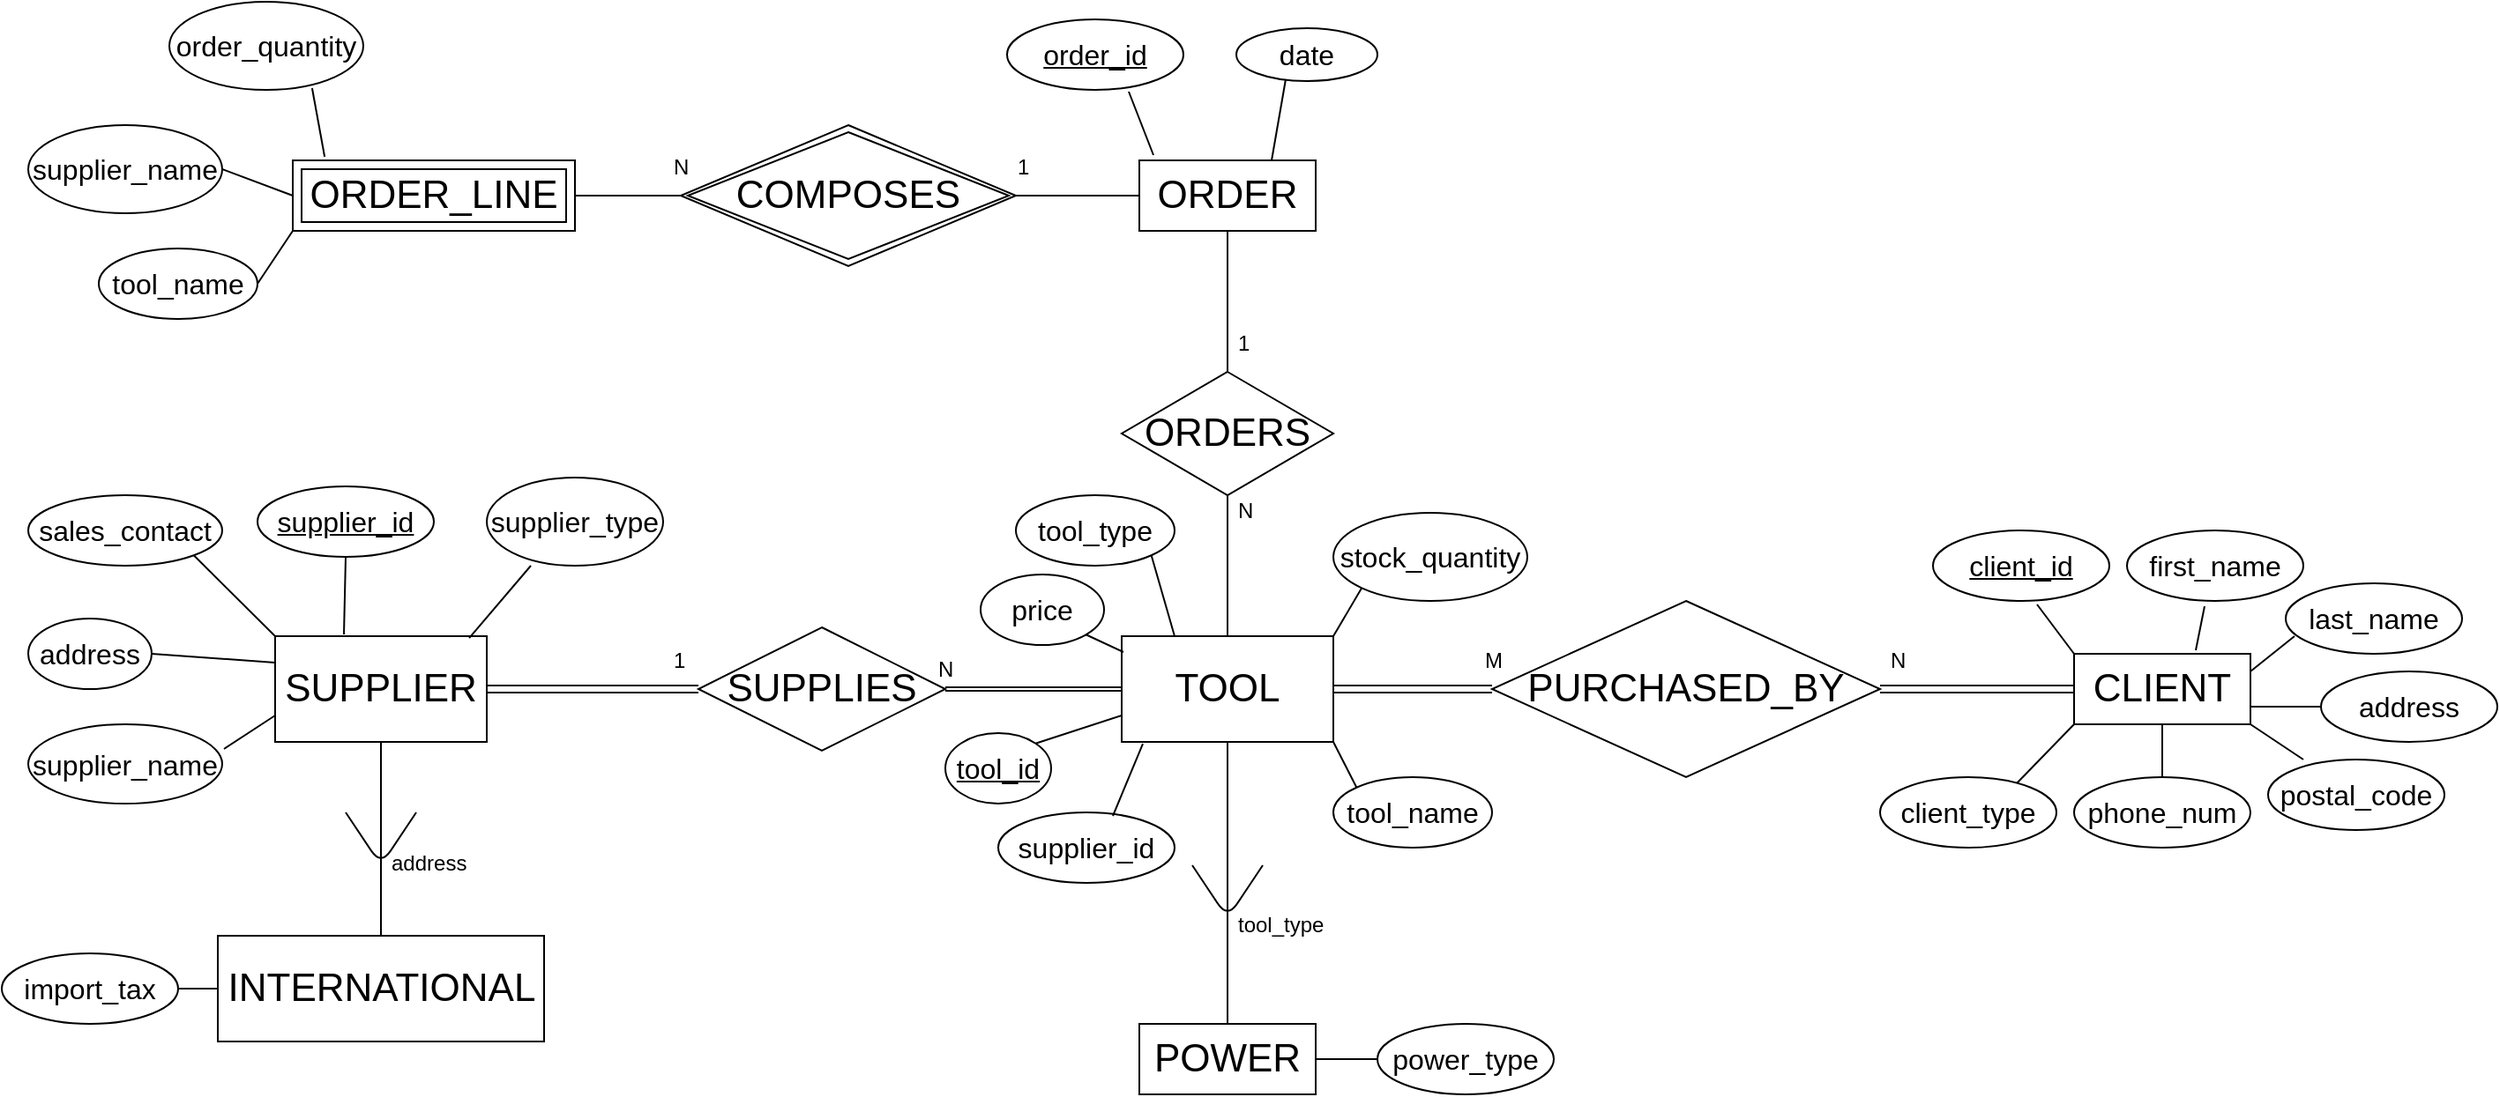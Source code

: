 <mxfile version="13.9.9" type="device"><diagram id="N1eym-ta3Zyowu64CZf6" name="Page-1"><mxGraphModel dx="2242" dy="1370" grid="1" gridSize="10" guides="1" tooltips="1" connect="1" arrows="1" fold="1" page="1" pageScale="1" pageWidth="850" pageHeight="1100" math="0" shadow="0"><root><mxCell id="0"/><mxCell id="1" parent="0"/><mxCell id="YOftisNOEijY0MqFy7kf-3" value="TOOL" style="whiteSpace=wrap;html=1;align=center;fontSize=22;" vertex="1" parent="1"><mxGeometry x="390" y="620" width="120" height="60" as="geometry"/></mxCell><mxCell id="YOftisNOEijY0MqFy7kf-5" value="tool_id" style="ellipse;whiteSpace=wrap;html=1;align=center;fontStyle=4;fontSize=16;" vertex="1" parent="1"><mxGeometry x="290" y="675" width="60" height="40" as="geometry"/></mxCell><mxCell id="YOftisNOEijY0MqFy7kf-6" value="tool_type" style="ellipse;whiteSpace=wrap;html=1;align=center;fontSize=16;" vertex="1" parent="1"><mxGeometry x="330" y="540" width="90" height="40" as="geometry"/></mxCell><mxCell id="YOftisNOEijY0MqFy7kf-7" value="tool_name" style="ellipse;whiteSpace=wrap;html=1;align=center;fontSize=16;" vertex="1" parent="1"><mxGeometry x="510" y="700" width="90" height="40" as="geometry"/></mxCell><mxCell id="YOftisNOEijY0MqFy7kf-8" value="stock_quantity" style="ellipse;whiteSpace=wrap;html=1;align=center;fontSize=16;" vertex="1" parent="1"><mxGeometry x="510" y="550" width="110" height="50" as="geometry"/></mxCell><mxCell id="YOftisNOEijY0MqFy7kf-9" value="price" style="ellipse;whiteSpace=wrap;html=1;align=center;fontSize=16;" vertex="1" parent="1"><mxGeometry x="310" y="585" width="70" height="40" as="geometry"/></mxCell><mxCell id="YOftisNOEijY0MqFy7kf-10" value="SUPPLIER" style="whiteSpace=wrap;html=1;align=center;fontSize=22;" vertex="1" parent="1"><mxGeometry x="-90" y="620" width="120" height="60" as="geometry"/></mxCell><mxCell id="YOftisNOEijY0MqFy7kf-11" value="supplier_id" style="ellipse;whiteSpace=wrap;html=1;align=center;fontStyle=4;fontSize=16;" vertex="1" parent="1"><mxGeometry x="-100" y="535" width="100" height="40" as="geometry"/></mxCell><mxCell id="YOftisNOEijY0MqFy7kf-12" value="supplier_type" style="ellipse;whiteSpace=wrap;html=1;align=center;fontSize=16;" vertex="1" parent="1"><mxGeometry x="30" y="530" width="100" height="50" as="geometry"/></mxCell><mxCell id="YOftisNOEijY0MqFy7kf-13" value="supplier_name" style="ellipse;whiteSpace=wrap;html=1;align=center;fontSize=16;" vertex="1" parent="1"><mxGeometry x="-230" y="670" width="110" height="45" as="geometry"/></mxCell><mxCell id="YOftisNOEijY0MqFy7kf-14" value="address" style="ellipse;whiteSpace=wrap;html=1;align=center;fontSize=16;" vertex="1" parent="1"><mxGeometry x="-230" y="610" width="70" height="40" as="geometry"/></mxCell><mxCell id="YOftisNOEijY0MqFy7kf-15" value="sales_contact" style="ellipse;whiteSpace=wrap;html=1;align=center;fontSize=16;" vertex="1" parent="1"><mxGeometry x="-230" y="540" width="110" height="40" as="geometry"/></mxCell><mxCell id="YOftisNOEijY0MqFy7kf-16" value="SUPPLIES" style="shape=rhombus;perimeter=rhombusPerimeter;whiteSpace=wrap;html=1;align=center;fontSize=22;" vertex="1" parent="1"><mxGeometry x="150" y="615" width="140" height="70" as="geometry"/></mxCell><mxCell id="YOftisNOEijY0MqFy7kf-17" value="" style="shape=link;html=1;rounded=0;fontSize=22;entryX=0;entryY=0.5;entryDx=0;entryDy=0;" edge="1" parent="1" target="YOftisNOEijY0MqFy7kf-16"><mxGeometry relative="1" as="geometry"><mxPoint x="30" y="650" as="sourcePoint"/><mxPoint x="190" y="649.5" as="targetPoint"/></mxGeometry></mxCell><mxCell id="YOftisNOEijY0MqFy7kf-20" value="1" style="text;strokeColor=none;fillColor=none;spacingLeft=4;spacingRight=4;overflow=hidden;rotatable=0;points=[[0,0.5],[1,0.5]];portConstraint=eastwest;fontSize=12;" vertex="1" parent="1"><mxGeometry x="130" y="620" width="20" height="30" as="geometry"/></mxCell><mxCell id="YOftisNOEijY0MqFy7kf-21" value="N" style="text;strokeColor=none;fillColor=none;spacingLeft=4;spacingRight=4;overflow=hidden;rotatable=0;points=[[0,0.5],[1,0.5]];portConstraint=eastwest;fontSize=12;" vertex="1" parent="1"><mxGeometry x="280" y="625" width="20" height="30" as="geometry"/></mxCell><mxCell id="YOftisNOEijY0MqFy7kf-22" value="ORDER" style="whiteSpace=wrap;html=1;align=center;fontSize=22;" vertex="1" parent="1"><mxGeometry x="400" y="350" width="100" height="40" as="geometry"/></mxCell><mxCell id="YOftisNOEijY0MqFy7kf-24" value="order_id" style="ellipse;whiteSpace=wrap;html=1;align=center;fontStyle=4;fontSize=16;" vertex="1" parent="1"><mxGeometry x="325" y="270" width="100" height="40" as="geometry"/></mxCell><mxCell id="YOftisNOEijY0MqFy7kf-26" value="ORDERS" style="shape=rhombus;perimeter=rhombusPerimeter;whiteSpace=wrap;html=1;align=center;fontSize=22;" vertex="1" parent="1"><mxGeometry x="390" y="470" width="120" height="70" as="geometry"/></mxCell><mxCell id="YOftisNOEijY0MqFy7kf-27" value="" style="endArrow=none;html=1;rounded=0;fontSize=22;entryX=0.5;entryY=1;entryDx=0;entryDy=0;exitX=0.5;exitY=0;exitDx=0;exitDy=0;" edge="1" parent="1" source="YOftisNOEijY0MqFy7kf-26" target="YOftisNOEijY0MqFy7kf-22"><mxGeometry relative="1" as="geometry"><mxPoint x="290" y="520" as="sourcePoint"/><mxPoint x="450" y="520" as="targetPoint"/></mxGeometry></mxCell><mxCell id="YOftisNOEijY0MqFy7kf-28" value="" style="endArrow=none;html=1;rounded=0;fontSize=22;entryX=0.5;entryY=1;entryDx=0;entryDy=0;exitX=0.5;exitY=0;exitDx=0;exitDy=0;" edge="1" parent="1" source="YOftisNOEijY0MqFy7kf-3" target="YOftisNOEijY0MqFy7kf-26"><mxGeometry relative="1" as="geometry"><mxPoint x="460" y="450" as="sourcePoint"/><mxPoint x="460" y="340" as="targetPoint"/></mxGeometry></mxCell><mxCell id="YOftisNOEijY0MqFy7kf-29" value="date" style="ellipse;whiteSpace=wrap;html=1;align=center;fontSize=16;" vertex="1" parent="1"><mxGeometry x="455" y="275" width="80" height="30" as="geometry"/></mxCell><mxCell id="YOftisNOEijY0MqFy7kf-30" value="N" style="text;strokeColor=none;fillColor=none;spacingLeft=4;spacingRight=4;overflow=hidden;rotatable=0;points=[[0,0.5],[1,0.5]];portConstraint=eastwest;fontSize=12;" vertex="1" parent="1"><mxGeometry x="450" y="535" width="40" height="30" as="geometry"/></mxCell><mxCell id="YOftisNOEijY0MqFy7kf-31" value="1" style="text;strokeColor=none;fillColor=none;spacingLeft=4;spacingRight=4;overflow=hidden;rotatable=0;points=[[0,0.5],[1,0.5]];portConstraint=eastwest;fontSize=12;" vertex="1" parent="1"><mxGeometry x="450" y="440" width="40" height="30" as="geometry"/></mxCell><mxCell id="YOftisNOEijY0MqFy7kf-33" value="" style="shape=link;html=1;rounded=0;fontSize=22;entryX=0;entryY=0.5;entryDx=0;entryDy=0;width=2;exitX=1;exitY=0.5;exitDx=0;exitDy=0;" edge="1" parent="1" source="YOftisNOEijY0MqFy7kf-16" target="YOftisNOEijY0MqFy7kf-3"><mxGeometry relative="1" as="geometry"><mxPoint x="310" y="685" as="sourcePoint"/><mxPoint x="430" y="685" as="targetPoint"/></mxGeometry></mxCell><mxCell id="YOftisNOEijY0MqFy7kf-34" value="ORDER_LINE" style="shape=ext;margin=3;double=1;whiteSpace=wrap;html=1;align=center;fontSize=22;" vertex="1" parent="1"><mxGeometry x="-80" y="350" width="160" height="40" as="geometry"/></mxCell><mxCell id="YOftisNOEijY0MqFy7kf-35" value="COMPOSES" style="shape=rhombus;double=1;perimeter=rhombusPerimeter;whiteSpace=wrap;html=1;align=center;fontSize=22;" vertex="1" parent="1"><mxGeometry x="140" y="330" width="190" height="80" as="geometry"/></mxCell><mxCell id="YOftisNOEijY0MqFy7kf-37" value="order_quantity" style="ellipse;whiteSpace=wrap;html=1;align=center;fontSize=16;" vertex="1" parent="1"><mxGeometry x="-150" y="260" width="110" height="50" as="geometry"/></mxCell><mxCell id="YOftisNOEijY0MqFy7kf-39" value="supplier_name" style="ellipse;whiteSpace=wrap;html=1;align=center;fontSize=16;" vertex="1" parent="1"><mxGeometry x="-230" y="330" width="110" height="50" as="geometry"/></mxCell><mxCell id="YOftisNOEijY0MqFy7kf-42" value="" style="endArrow=none;html=1;rounded=0;fontSize=16;exitX=1;exitY=0.5;exitDx=0;exitDy=0;entryX=0;entryY=0.5;entryDx=0;entryDy=0;" edge="1" parent="1" source="YOftisNOEijY0MqFy7kf-34" target="YOftisNOEijY0MqFy7kf-35"><mxGeometry relative="1" as="geometry"><mxPoint x="340" y="490" as="sourcePoint"/><mxPoint x="500" y="490" as="targetPoint"/></mxGeometry></mxCell><mxCell id="YOftisNOEijY0MqFy7kf-43" value="" style="endArrow=none;html=1;rounded=0;fontSize=16;exitX=1;exitY=0.5;exitDx=0;exitDy=0;entryX=0;entryY=0.5;entryDx=0;entryDy=0;" edge="1" parent="1" source="YOftisNOEijY0MqFy7kf-35" target="YOftisNOEijY0MqFy7kf-22"><mxGeometry relative="1" as="geometry"><mxPoint x="340" y="490" as="sourcePoint"/><mxPoint x="500" y="490" as="targetPoint"/></mxGeometry></mxCell><mxCell id="YOftisNOEijY0MqFy7kf-44" value="INTERNATIONAL" style="whiteSpace=wrap;html=1;align=center;fontSize=22;" vertex="1" parent="1"><mxGeometry x="-122.5" y="790" width="185" height="60" as="geometry"/></mxCell><mxCell id="YOftisNOEijY0MqFy7kf-48" value="" style="endArrow=none;html=1;rounded=0;fontSize=22;exitX=0.5;exitY=1;exitDx=0;exitDy=0;entryX=0.5;entryY=0;entryDx=0;entryDy=0;" edge="1" parent="1" source="YOftisNOEijY0MqFy7kf-10" target="YOftisNOEijY0MqFy7kf-44"><mxGeometry relative="1" as="geometry"><mxPoint x="-30" y="680" as="sourcePoint"/><mxPoint x="-30" y="740" as="targetPoint"/></mxGeometry></mxCell><mxCell id="YOftisNOEijY0MqFy7kf-51" value="" style="endArrow=none;html=1;fontSize=22;" edge="1" parent="1"><mxGeometry width="50" height="50" relative="1" as="geometry"><mxPoint x="-50" y="720" as="sourcePoint"/><mxPoint x="-10" y="720" as="targetPoint"/><Array as="points"><mxPoint x="-30" y="750"/></Array></mxGeometry></mxCell><mxCell id="YOftisNOEijY0MqFy7kf-52" value="import_tax" style="ellipse;whiteSpace=wrap;html=1;align=center;fontSize=16;" vertex="1" parent="1"><mxGeometry x="-245" y="800" width="100" height="40" as="geometry"/></mxCell><mxCell id="YOftisNOEijY0MqFy7kf-53" value="POWER" style="whiteSpace=wrap;html=1;align=center;fontSize=22;" vertex="1" parent="1"><mxGeometry x="400" y="840" width="100" height="40" as="geometry"/></mxCell><mxCell id="YOftisNOEijY0MqFy7kf-54" value="" style="endArrow=none;html=1;rounded=0;fontSize=22;entryX=0.5;entryY=0;entryDx=0;entryDy=0;exitX=0.5;exitY=1;exitDx=0;exitDy=0;" edge="1" parent="1" target="YOftisNOEijY0MqFy7kf-53" source="YOftisNOEijY0MqFy7kf-3"><mxGeometry relative="1" as="geometry"><mxPoint x="460" y="690" as="sourcePoint"/><mxPoint x="450" y="740" as="targetPoint"/></mxGeometry></mxCell><mxCell id="YOftisNOEijY0MqFy7kf-55" value="" style="endArrow=none;html=1;fontSize=22;" edge="1" parent="1"><mxGeometry width="50" height="50" relative="1" as="geometry"><mxPoint x="430" y="750" as="sourcePoint"/><mxPoint x="470" y="750" as="targetPoint"/><Array as="points"><mxPoint x="450" y="780"/></Array></mxGeometry></mxCell><mxCell id="YOftisNOEijY0MqFy7kf-56" value="tool_type" style="text;strokeColor=none;fillColor=none;spacingLeft=4;spacingRight=4;overflow=hidden;rotatable=0;points=[[0,0.5],[1,0.5]];portConstraint=eastwest;fontSize=12;" vertex="1" parent="1"><mxGeometry x="450" y="770" width="60" height="20" as="geometry"/></mxCell><mxCell id="YOftisNOEijY0MqFy7kf-57" value="1" style="text;strokeColor=none;fillColor=none;spacingLeft=4;spacingRight=4;overflow=hidden;rotatable=0;points=[[0,0.5],[1,0.5]];portConstraint=eastwest;fontSize=12;" vertex="1" parent="1"><mxGeometry x="325" y="340" width="40" height="30" as="geometry"/></mxCell><mxCell id="YOftisNOEijY0MqFy7kf-58" value="N" style="text;strokeColor=none;fillColor=none;spacingLeft=4;spacingRight=4;overflow=hidden;rotatable=0;points=[[0,0.5],[1,0.5]];portConstraint=eastwest;fontSize=12;" vertex="1" parent="1"><mxGeometry x="130" y="340" width="40" height="30" as="geometry"/></mxCell><mxCell id="YOftisNOEijY0MqFy7kf-59" value="power_type" style="ellipse;whiteSpace=wrap;html=1;align=center;fontSize=16;" vertex="1" parent="1"><mxGeometry x="535" y="840" width="100" height="40" as="geometry"/></mxCell><mxCell id="YOftisNOEijY0MqFy7kf-61" value="CLIENT" style="whiteSpace=wrap;html=1;align=center;fontSize=22;" vertex="1" parent="1"><mxGeometry x="930" y="630" width="100" height="40" as="geometry"/></mxCell><mxCell id="YOftisNOEijY0MqFy7kf-62" value="PURCHASED_BY" style="shape=rhombus;perimeter=rhombusPerimeter;whiteSpace=wrap;html=1;align=center;fontSize=22;" vertex="1" parent="1"><mxGeometry x="600" y="600" width="220" height="100" as="geometry"/></mxCell><mxCell id="YOftisNOEijY0MqFy7kf-63" value="address" style="text;strokeColor=none;fillColor=none;spacingLeft=4;spacingRight=4;overflow=hidden;rotatable=0;points=[[0,0.5],[1,0.5]];portConstraint=eastwest;fontSize=12;" vertex="1" parent="1"><mxGeometry x="-30" y="735" width="60" height="30" as="geometry"/></mxCell><mxCell id="YOftisNOEijY0MqFy7kf-65" value="" style="endArrow=none;html=1;rounded=0;fontSize=22;exitX=1;exitY=0.5;exitDx=0;exitDy=0;entryX=0;entryY=0.5;entryDx=0;entryDy=0;" edge="1" parent="1" source="YOftisNOEijY0MqFy7kf-39" target="YOftisNOEijY0MqFy7kf-34"><mxGeometry relative="1" as="geometry"><mxPoint x="340" y="490" as="sourcePoint"/><mxPoint x="500" y="490" as="targetPoint"/></mxGeometry></mxCell><mxCell id="YOftisNOEijY0MqFy7kf-66" value="" style="endArrow=none;html=1;rounded=0;fontSize=22;exitX=0.736;exitY=0.98;exitDx=0;exitDy=0;exitPerimeter=0;entryX=0.113;entryY=-0.05;entryDx=0;entryDy=0;entryPerimeter=0;" edge="1" parent="1" source="YOftisNOEijY0MqFy7kf-37" target="YOftisNOEijY0MqFy7kf-34"><mxGeometry relative="1" as="geometry"><mxPoint x="340" y="490" as="sourcePoint"/><mxPoint x="500" y="490" as="targetPoint"/></mxGeometry></mxCell><mxCell id="YOftisNOEijY0MqFy7kf-67" value="" style="endArrow=none;html=1;rounded=0;fontSize=22;exitX=0.69;exitY=1.025;exitDx=0;exitDy=0;exitPerimeter=0;entryX=0.08;entryY=-0.075;entryDx=0;entryDy=0;entryPerimeter=0;" edge="1" parent="1" source="YOftisNOEijY0MqFy7kf-24" target="YOftisNOEijY0MqFy7kf-22"><mxGeometry relative="1" as="geometry"><mxPoint x="340" y="490" as="sourcePoint"/><mxPoint x="500" y="490" as="targetPoint"/></mxGeometry></mxCell><mxCell id="YOftisNOEijY0MqFy7kf-68" value="" style="endArrow=none;html=1;rounded=0;fontSize=22;entryX=0.35;entryY=0.967;entryDx=0;entryDy=0;entryPerimeter=0;exitX=0.75;exitY=0;exitDx=0;exitDy=0;" edge="1" parent="1" source="YOftisNOEijY0MqFy7kf-22" target="YOftisNOEijY0MqFy7kf-29"><mxGeometry relative="1" as="geometry"><mxPoint x="340" y="490" as="sourcePoint"/><mxPoint x="500" y="490" as="targetPoint"/></mxGeometry></mxCell><mxCell id="YOftisNOEijY0MqFy7kf-69" value="" style="endArrow=none;html=1;rounded=0;fontSize=22;exitX=0.25;exitY=1;exitDx=0;exitDy=0;exitPerimeter=0;entryX=0.917;entryY=0.017;entryDx=0;entryDy=0;entryPerimeter=0;" edge="1" parent="1" source="YOftisNOEijY0MqFy7kf-12" target="YOftisNOEijY0MqFy7kf-10"><mxGeometry relative="1" as="geometry"><mxPoint x="340" y="490" as="sourcePoint"/><mxPoint x="500" y="490" as="targetPoint"/></mxGeometry></mxCell><mxCell id="YOftisNOEijY0MqFy7kf-70" value="" style="endArrow=none;html=1;rounded=0;fontSize=22;exitX=0.5;exitY=1;exitDx=0;exitDy=0;entryX=0.325;entryY=-0.017;entryDx=0;entryDy=0;entryPerimeter=0;" edge="1" parent="1" source="YOftisNOEijY0MqFy7kf-11" target="YOftisNOEijY0MqFy7kf-10"><mxGeometry relative="1" as="geometry"><mxPoint x="340" y="490" as="sourcePoint"/><mxPoint x="500" y="490" as="targetPoint"/></mxGeometry></mxCell><mxCell id="YOftisNOEijY0MqFy7kf-71" value="" style="endArrow=none;html=1;rounded=0;fontSize=22;exitX=1;exitY=1;exitDx=0;exitDy=0;entryX=0;entryY=0;entryDx=0;entryDy=0;" edge="1" parent="1" source="YOftisNOEijY0MqFy7kf-15" target="YOftisNOEijY0MqFy7kf-10"><mxGeometry relative="1" as="geometry"><mxPoint x="340" y="490" as="sourcePoint"/><mxPoint x="500" y="490" as="targetPoint"/></mxGeometry></mxCell><mxCell id="YOftisNOEijY0MqFy7kf-72" value="" style="endArrow=none;html=1;rounded=0;fontSize=22;exitX=1;exitY=0.5;exitDx=0;exitDy=0;entryX=0;entryY=0.25;entryDx=0;entryDy=0;" edge="1" parent="1" source="YOftisNOEijY0MqFy7kf-14" target="YOftisNOEijY0MqFy7kf-10"><mxGeometry relative="1" as="geometry"><mxPoint x="340" y="490" as="sourcePoint"/><mxPoint x="500" y="490" as="targetPoint"/></mxGeometry></mxCell><mxCell id="YOftisNOEijY0MqFy7kf-73" value="" style="endArrow=none;html=1;rounded=0;fontSize=22;exitX=1.009;exitY=0.311;exitDx=0;exitDy=0;exitPerimeter=0;entryX=0;entryY=0.75;entryDx=0;entryDy=0;" edge="1" parent="1" source="YOftisNOEijY0MqFy7kf-13" target="YOftisNOEijY0MqFy7kf-10"><mxGeometry relative="1" as="geometry"><mxPoint x="340" y="490" as="sourcePoint"/><mxPoint x="500" y="490" as="targetPoint"/></mxGeometry></mxCell><mxCell id="YOftisNOEijY0MqFy7kf-74" value="" style="endArrow=none;html=1;rounded=0;fontSize=22;exitX=1;exitY=0.5;exitDx=0;exitDy=0;" edge="1" parent="1" source="YOftisNOEijY0MqFy7kf-52" target="YOftisNOEijY0MqFy7kf-44"><mxGeometry relative="1" as="geometry"><mxPoint x="340" y="490" as="sourcePoint"/><mxPoint x="500" y="490" as="targetPoint"/></mxGeometry></mxCell><mxCell id="YOftisNOEijY0MqFy7kf-75" value="" style="endArrow=none;html=1;rounded=0;fontSize=22;entryX=0;entryY=1;entryDx=0;entryDy=0;exitX=1;exitY=0;exitDx=0;exitDy=0;" edge="1" parent="1" source="YOftisNOEijY0MqFy7kf-3" target="YOftisNOEijY0MqFy7kf-8"><mxGeometry relative="1" as="geometry"><mxPoint x="340" y="490" as="sourcePoint"/><mxPoint x="500" y="490" as="targetPoint"/></mxGeometry></mxCell><mxCell id="YOftisNOEijY0MqFy7kf-76" value="" style="endArrow=none;html=1;rounded=0;fontSize=22;exitX=1;exitY=1;exitDx=0;exitDy=0;entryX=0.25;entryY=0;entryDx=0;entryDy=0;" edge="1" parent="1" source="YOftisNOEijY0MqFy7kf-6" target="YOftisNOEijY0MqFy7kf-3"><mxGeometry relative="1" as="geometry"><mxPoint x="340" y="490" as="sourcePoint"/><mxPoint x="500" y="490" as="targetPoint"/></mxGeometry></mxCell><mxCell id="YOftisNOEijY0MqFy7kf-77" value="" style="endArrow=none;html=1;rounded=0;fontSize=22;exitX=1;exitY=1;exitDx=0;exitDy=0;entryX=0.008;entryY=0.15;entryDx=0;entryDy=0;entryPerimeter=0;" edge="1" parent="1" source="YOftisNOEijY0MqFy7kf-9" target="YOftisNOEijY0MqFy7kf-3"><mxGeometry relative="1" as="geometry"><mxPoint x="340" y="490" as="sourcePoint"/><mxPoint x="500" y="490" as="targetPoint"/></mxGeometry></mxCell><mxCell id="YOftisNOEijY0MqFy7kf-78" value="" style="endArrow=none;html=1;rounded=0;fontSize=22;exitX=1;exitY=0;exitDx=0;exitDy=0;entryX=0;entryY=0.75;entryDx=0;entryDy=0;" edge="1" parent="1" source="YOftisNOEijY0MqFy7kf-5" target="YOftisNOEijY0MqFy7kf-3"><mxGeometry relative="1" as="geometry"><mxPoint x="340" y="490" as="sourcePoint"/><mxPoint x="500" y="490" as="targetPoint"/></mxGeometry></mxCell><mxCell id="YOftisNOEijY0MqFy7kf-79" value="" style="endArrow=none;html=1;rounded=0;fontSize=22;exitX=0;exitY=0;exitDx=0;exitDy=0;entryX=1;entryY=1;entryDx=0;entryDy=0;" edge="1" parent="1" source="YOftisNOEijY0MqFy7kf-7" target="YOftisNOEijY0MqFy7kf-3"><mxGeometry relative="1" as="geometry"><mxPoint x="340" y="490" as="sourcePoint"/><mxPoint x="500" y="490" as="targetPoint"/></mxGeometry></mxCell><mxCell id="YOftisNOEijY0MqFy7kf-80" value="" style="endArrow=none;html=1;rounded=0;fontSize=22;entryX=0;entryY=0.5;entryDx=0;entryDy=0;exitX=1;exitY=0.5;exitDx=0;exitDy=0;" edge="1" parent="1" source="YOftisNOEijY0MqFy7kf-53" target="YOftisNOEijY0MqFy7kf-59"><mxGeometry relative="1" as="geometry"><mxPoint x="340" y="490" as="sourcePoint"/><mxPoint x="500" y="490" as="targetPoint"/></mxGeometry></mxCell><mxCell id="YOftisNOEijY0MqFy7kf-81" value="" style="shape=link;html=1;rounded=0;fontSize=22;exitX=1;exitY=0.5;exitDx=0;exitDy=0;entryX=0;entryY=0.5;entryDx=0;entryDy=0;" edge="1" parent="1" source="YOftisNOEijY0MqFy7kf-3" target="YOftisNOEijY0MqFy7kf-62"><mxGeometry relative="1" as="geometry"><mxPoint x="570" y="685" as="sourcePoint"/><mxPoint x="730" y="685" as="targetPoint"/></mxGeometry></mxCell><mxCell id="YOftisNOEijY0MqFy7kf-83" value="" style="shape=link;html=1;rounded=0;fontSize=22;entryX=0;entryY=0.5;entryDx=0;entryDy=0;exitX=1;exitY=0.5;exitDx=0;exitDy=0;" edge="1" parent="1" source="YOftisNOEijY0MqFy7kf-62" target="YOftisNOEijY0MqFy7kf-61"><mxGeometry relative="1" as="geometry"><mxPoint x="840" y="650" as="sourcePoint"/><mxPoint x="520" y="490" as="targetPoint"/></mxGeometry></mxCell><mxCell id="YOftisNOEijY0MqFy7kf-86" value="M" style="text;strokeColor=none;fillColor=none;spacingLeft=4;spacingRight=4;overflow=hidden;rotatable=0;points=[[0,0.5],[1,0.5]];portConstraint=eastwest;fontSize=12;" vertex="1" parent="1"><mxGeometry x="590" y="620" width="20" height="30" as="geometry"/></mxCell><mxCell id="YOftisNOEijY0MqFy7kf-87" value="N" style="text;strokeColor=none;fillColor=none;spacingLeft=4;spacingRight=4;overflow=hidden;rotatable=0;points=[[0,0.5],[1,0.5]];portConstraint=eastwest;fontSize=12;" vertex="1" parent="1"><mxGeometry x="820" y="620" width="20" height="30" as="geometry"/></mxCell><mxCell id="YOftisNOEijY0MqFy7kf-88" value="client_id" style="ellipse;whiteSpace=wrap;html=1;align=center;fontStyle=4;fontSize=16;" vertex="1" parent="1"><mxGeometry x="850" y="560" width="100" height="40" as="geometry"/></mxCell><mxCell id="YOftisNOEijY0MqFy7kf-89" value="first_name" style="ellipse;whiteSpace=wrap;html=1;align=center;fontSize=16;" vertex="1" parent="1"><mxGeometry x="960" y="560" width="100" height="40" as="geometry"/></mxCell><mxCell id="YOftisNOEijY0MqFy7kf-90" value="last_name" style="ellipse;whiteSpace=wrap;html=1;align=center;fontSize=16;" vertex="1" parent="1"><mxGeometry x="1050" y="590" width="100" height="40" as="geometry"/></mxCell><mxCell id="YOftisNOEijY0MqFy7kf-91" value="address" style="ellipse;whiteSpace=wrap;html=1;align=center;fontSize=16;" vertex="1" parent="1"><mxGeometry x="1070" y="640" width="100" height="40" as="geometry"/></mxCell><mxCell id="YOftisNOEijY0MqFy7kf-92" value="postal_code" style="ellipse;whiteSpace=wrap;html=1;align=center;fontSize=16;" vertex="1" parent="1"><mxGeometry x="1040" y="690" width="100" height="40" as="geometry"/></mxCell><mxCell id="YOftisNOEijY0MqFy7kf-93" value="phone_num" style="ellipse;whiteSpace=wrap;html=1;align=center;fontSize=16;" vertex="1" parent="1"><mxGeometry x="930" y="700" width="100" height="40" as="geometry"/></mxCell><mxCell id="YOftisNOEijY0MqFy7kf-94" value="" style="endArrow=none;html=1;rounded=0;fontSize=16;entryX=0.59;entryY=1.05;entryDx=0;entryDy=0;entryPerimeter=0;exitX=0;exitY=0;exitDx=0;exitDy=0;" edge="1" parent="1" source="YOftisNOEijY0MqFy7kf-61" target="YOftisNOEijY0MqFy7kf-88"><mxGeometry relative="1" as="geometry"><mxPoint x="360" y="490" as="sourcePoint"/><mxPoint x="520" y="490" as="targetPoint"/></mxGeometry></mxCell><mxCell id="YOftisNOEijY0MqFy7kf-95" value="" style="endArrow=none;html=1;rounded=0;fontSize=16;entryX=0.44;entryY=1.075;entryDx=0;entryDy=0;entryPerimeter=0;exitX=0.69;exitY=-0.05;exitDx=0;exitDy=0;exitPerimeter=0;" edge="1" parent="1" source="YOftisNOEijY0MqFy7kf-61" target="YOftisNOEijY0MqFy7kf-89"><mxGeometry relative="1" as="geometry"><mxPoint x="360" y="490" as="sourcePoint"/><mxPoint x="520" y="490" as="targetPoint"/></mxGeometry></mxCell><mxCell id="YOftisNOEijY0MqFy7kf-96" value="" style="endArrow=none;html=1;rounded=0;fontSize=16;entryX=0.05;entryY=0.75;entryDx=0;entryDy=0;entryPerimeter=0;exitX=1;exitY=0.25;exitDx=0;exitDy=0;" edge="1" parent="1" source="YOftisNOEijY0MqFy7kf-61" target="YOftisNOEijY0MqFy7kf-90"><mxGeometry relative="1" as="geometry"><mxPoint x="360" y="490" as="sourcePoint"/><mxPoint x="520" y="490" as="targetPoint"/></mxGeometry></mxCell><mxCell id="YOftisNOEijY0MqFy7kf-99" value="" style="endArrow=none;html=1;rounded=0;fontSize=16;entryX=0;entryY=0.5;entryDx=0;entryDy=0;exitX=1;exitY=0.75;exitDx=0;exitDy=0;" edge="1" parent="1" source="YOftisNOEijY0MqFy7kf-61" target="YOftisNOEijY0MqFy7kf-91"><mxGeometry relative="1" as="geometry"><mxPoint x="360" y="490" as="sourcePoint"/><mxPoint x="520" y="490" as="targetPoint"/></mxGeometry></mxCell><mxCell id="YOftisNOEijY0MqFy7kf-100" value="" style="endArrow=none;html=1;rounded=0;fontSize=16;entryX=0.2;entryY=0;entryDx=0;entryDy=0;entryPerimeter=0;exitX=1;exitY=1;exitDx=0;exitDy=0;" edge="1" parent="1" source="YOftisNOEijY0MqFy7kf-61" target="YOftisNOEijY0MqFy7kf-92"><mxGeometry relative="1" as="geometry"><mxPoint x="360" y="490" as="sourcePoint"/><mxPoint x="520" y="490" as="targetPoint"/></mxGeometry></mxCell><mxCell id="YOftisNOEijY0MqFy7kf-101" value="" style="endArrow=none;html=1;rounded=0;fontSize=16;entryX=0.5;entryY=1;entryDx=0;entryDy=0;exitX=0.5;exitY=0;exitDx=0;exitDy=0;" edge="1" parent="1" source="YOftisNOEijY0MqFy7kf-93" target="YOftisNOEijY0MqFy7kf-61"><mxGeometry relative="1" as="geometry"><mxPoint x="360" y="490" as="sourcePoint"/><mxPoint x="520" y="490" as="targetPoint"/></mxGeometry></mxCell><mxCell id="YOftisNOEijY0MqFy7kf-102" value="" style="endArrow=none;html=1;rounded=0;fontSize=16;entryX=0;entryY=1;entryDx=0;entryDy=0;exitX=0.77;exitY=0.1;exitDx=0;exitDy=0;exitPerimeter=0;" edge="1" parent="1" source="YOftisNOEijY0MqFy7kf-103" target="YOftisNOEijY0MqFy7kf-61"><mxGeometry relative="1" as="geometry"><mxPoint x="900" y="700" as="sourcePoint"/><mxPoint x="520" y="490" as="targetPoint"/></mxGeometry></mxCell><mxCell id="YOftisNOEijY0MqFy7kf-103" value="client_type" style="ellipse;whiteSpace=wrap;html=1;align=center;fontSize=16;" vertex="1" parent="1"><mxGeometry x="820" y="700" width="100" height="40" as="geometry"/></mxCell><mxCell id="YOftisNOEijY0MqFy7kf-105" value="supplier_id" style="ellipse;whiteSpace=wrap;html=1;align=center;fontSize=16;" vertex="1" parent="1"><mxGeometry x="320" y="720" width="100" height="40" as="geometry"/></mxCell><mxCell id="YOftisNOEijY0MqFy7kf-106" value="" style="endArrow=none;html=1;rounded=0;fontSize=16;entryX=0.1;entryY=1.017;entryDx=0;entryDy=0;entryPerimeter=0;exitX=0.65;exitY=0.05;exitDx=0;exitDy=0;exitPerimeter=0;" edge="1" parent="1" source="YOftisNOEijY0MqFy7kf-105" target="YOftisNOEijY0MqFy7kf-3"><mxGeometry relative="1" as="geometry"><mxPoint x="340" y="990" as="sourcePoint"/><mxPoint x="500" y="990" as="targetPoint"/></mxGeometry></mxCell><mxCell id="YOftisNOEijY0MqFy7kf-107" value="tool_name" style="ellipse;whiteSpace=wrap;html=1;align=center;fontSize=16;" vertex="1" parent="1"><mxGeometry x="-190" y="400" width="90" height="40" as="geometry"/></mxCell><mxCell id="YOftisNOEijY0MqFy7kf-108" value="" style="endArrow=none;html=1;rounded=0;fontSize=22;exitX=1;exitY=0.5;exitDx=0;exitDy=0;entryX=0;entryY=1;entryDx=0;entryDy=0;" edge="1" parent="1" source="YOftisNOEijY0MqFy7kf-107" target="YOftisNOEijY0MqFy7kf-34"><mxGeometry relative="1" as="geometry"><mxPoint x="360" y="560" as="sourcePoint"/><mxPoint x="-52.08" y="380" as="targetPoint"/></mxGeometry></mxCell></root></mxGraphModel></diagram></mxfile>